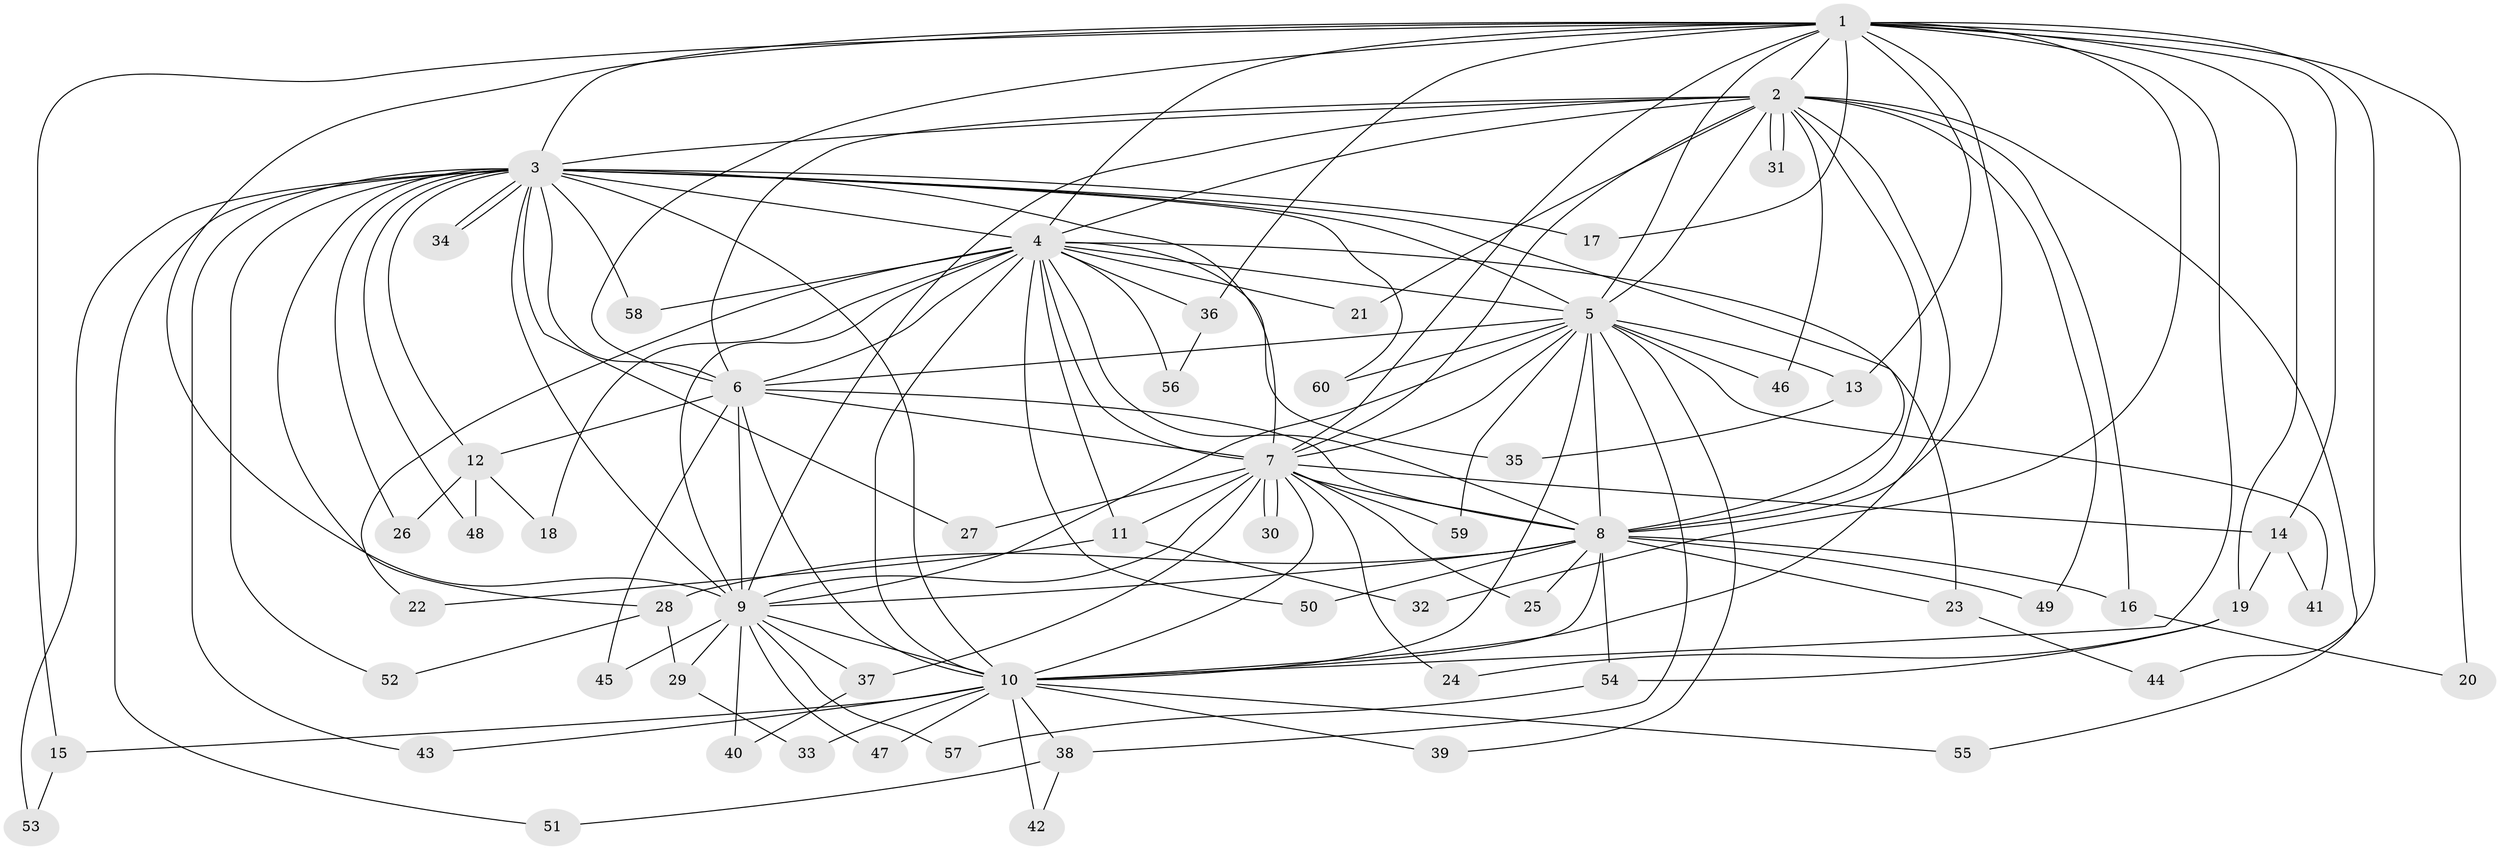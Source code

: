 // Generated by graph-tools (version 1.1) at 2025/10/02/27/25 16:10:59]
// undirected, 60 vertices, 145 edges
graph export_dot {
graph [start="1"]
  node [color=gray90,style=filled];
  1;
  2;
  3;
  4;
  5;
  6;
  7;
  8;
  9;
  10;
  11;
  12;
  13;
  14;
  15;
  16;
  17;
  18;
  19;
  20;
  21;
  22;
  23;
  24;
  25;
  26;
  27;
  28;
  29;
  30;
  31;
  32;
  33;
  34;
  35;
  36;
  37;
  38;
  39;
  40;
  41;
  42;
  43;
  44;
  45;
  46;
  47;
  48;
  49;
  50;
  51;
  52;
  53;
  54;
  55;
  56;
  57;
  58;
  59;
  60;
  1 -- 2;
  1 -- 3;
  1 -- 4;
  1 -- 5;
  1 -- 6;
  1 -- 7;
  1 -- 8;
  1 -- 9;
  1 -- 10;
  1 -- 13;
  1 -- 14;
  1 -- 15;
  1 -- 17;
  1 -- 19;
  1 -- 20;
  1 -- 32;
  1 -- 36;
  1 -- 44;
  2 -- 3;
  2 -- 4;
  2 -- 5;
  2 -- 6;
  2 -- 7;
  2 -- 8;
  2 -- 9;
  2 -- 10;
  2 -- 16;
  2 -- 21;
  2 -- 31;
  2 -- 31;
  2 -- 46;
  2 -- 49;
  2 -- 55;
  3 -- 4;
  3 -- 5;
  3 -- 6;
  3 -- 7;
  3 -- 8;
  3 -- 9;
  3 -- 10;
  3 -- 12;
  3 -- 17;
  3 -- 26;
  3 -- 27;
  3 -- 28;
  3 -- 34;
  3 -- 34;
  3 -- 43;
  3 -- 48;
  3 -- 51;
  3 -- 52;
  3 -- 53;
  3 -- 58;
  3 -- 60;
  4 -- 5;
  4 -- 6;
  4 -- 7;
  4 -- 8;
  4 -- 9;
  4 -- 10;
  4 -- 11;
  4 -- 18;
  4 -- 21;
  4 -- 22;
  4 -- 23;
  4 -- 35;
  4 -- 36;
  4 -- 50;
  4 -- 56;
  4 -- 58;
  5 -- 6;
  5 -- 7;
  5 -- 8;
  5 -- 9;
  5 -- 10;
  5 -- 13;
  5 -- 38;
  5 -- 39;
  5 -- 41;
  5 -- 46;
  5 -- 59;
  5 -- 60;
  6 -- 7;
  6 -- 8;
  6 -- 9;
  6 -- 10;
  6 -- 12;
  6 -- 45;
  7 -- 8;
  7 -- 9;
  7 -- 10;
  7 -- 11;
  7 -- 14;
  7 -- 24;
  7 -- 25;
  7 -- 27;
  7 -- 30;
  7 -- 30;
  7 -- 37;
  7 -- 59;
  8 -- 9;
  8 -- 10;
  8 -- 16;
  8 -- 23;
  8 -- 25;
  8 -- 28;
  8 -- 49;
  8 -- 50;
  8 -- 54;
  9 -- 10;
  9 -- 29;
  9 -- 37;
  9 -- 40;
  9 -- 45;
  9 -- 47;
  9 -- 57;
  10 -- 15;
  10 -- 33;
  10 -- 38;
  10 -- 39;
  10 -- 42;
  10 -- 43;
  10 -- 47;
  10 -- 55;
  11 -- 22;
  11 -- 32;
  12 -- 18;
  12 -- 26;
  12 -- 48;
  13 -- 35;
  14 -- 19;
  14 -- 41;
  15 -- 53;
  16 -- 20;
  19 -- 24;
  19 -- 54;
  23 -- 44;
  28 -- 29;
  28 -- 52;
  29 -- 33;
  36 -- 56;
  37 -- 40;
  38 -- 42;
  38 -- 51;
  54 -- 57;
}

